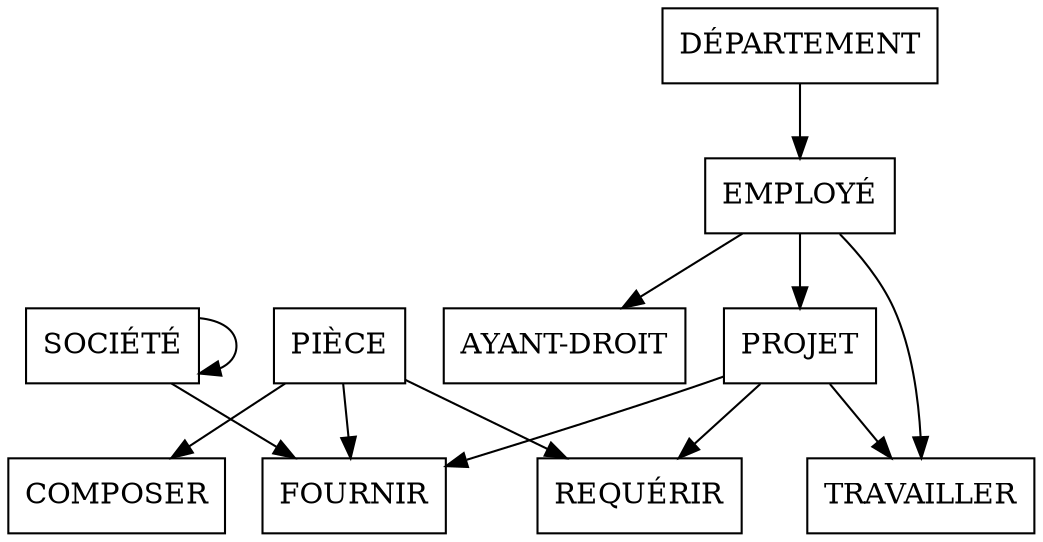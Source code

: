 // Generated by Mocodo 4.0.0
digraph {
  node [shape=box]
  "EMPLOYÉ" -> "AYANT-DROIT"
  "PIÈCE" -> "COMPOSER"
  "DÉPARTEMENT" -> "EMPLOYÉ"
  "SOCIÉTÉ" -> "FOURNIR"
  "PIÈCE" -> "FOURNIR"
  "PROJET" -> "FOURNIR"
  "EMPLOYÉ" -> "PROJET"
  "PIÈCE" -> "REQUÉRIR"
  "PROJET" -> "REQUÉRIR"
  "SOCIÉTÉ" -> "SOCIÉTÉ"
  "PROJET" -> "TRAVAILLER"
  "EMPLOYÉ" -> "TRAVAILLER"
}

